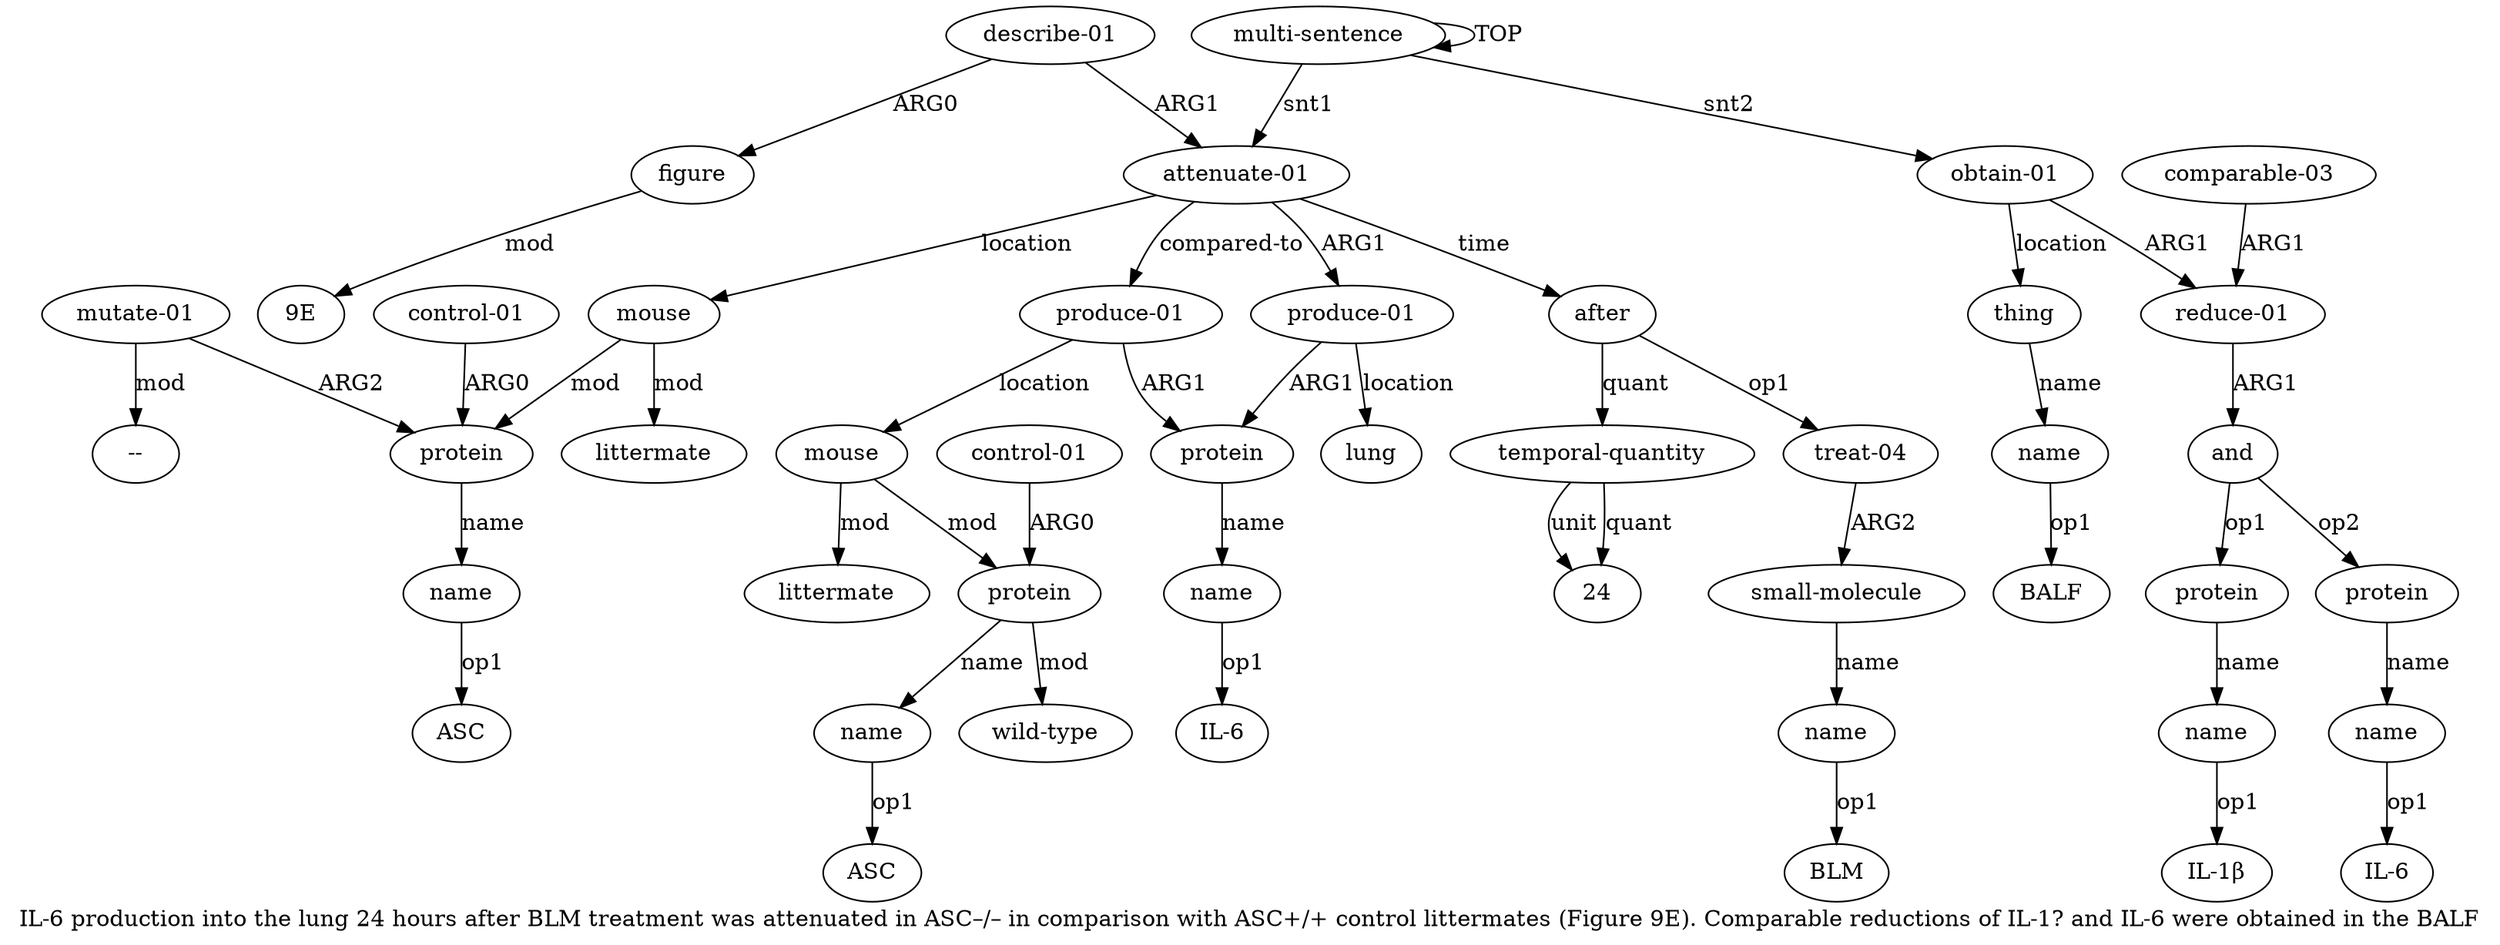 digraph  {
	graph [label="IL-6 production into the lung 24 hours after BLM treatment was attenuated in ASC–/– in comparison with ASC+/+ control littermates (\
Figure 9E). Comparable reductions of IL-1? and IL-6 were obtained in the BALF"];
	node [label="\N"];
	a20	 [color=black,
		gold_ind=20,
		gold_label=protein,
		label=protein,
		test_ind=20,
		test_label=protein];
	a21	 [color=black,
		gold_ind=21,
		gold_label=name,
		label=name,
		test_ind=21,
		test_label=name];
	a20 -> a21 [key=0,
	color=black,
	gold_label=name,
	label=name,
	test_label=name];
a22 [color=black,
	gold_ind=22,
	gold_label="wild-type",
	label="wild-type",
	test_ind=22,
	test_label="wild-type"];
a20 -> a22 [key=0,
color=black,
gold_label=mod,
label=mod,
test_label=mod];
"a21 ASC" [color=black,
gold_ind=-1,
gold_label=ASC,
label=ASC,
test_ind=-1,
test_label=ASC];
a21 -> "a21 ASC" [key=0,
color=black,
gold_label=op1,
label=op1,
test_label=op1];
a23 [color=black,
gold_ind=23,
gold_label="control-01",
label="control-01",
test_ind=23,
test_label="control-01"];
a23 -> a20 [key=0,
color=black,
gold_label=ARG0,
label=ARG0,
test_label=ARG0];
a24 [color=black,
gold_ind=24,
gold_label="describe-01",
label="describe-01",
test_ind=24,
test_label="describe-01"];
a25 [color=black,
gold_ind=25,
gold_label=figure,
label=figure,
test_ind=25,
test_label=figure];
a24 -> a25 [key=0,
color=black,
gold_label=ARG0,
label=ARG0,
test_label=ARG0];
a1 [color=black,
gold_ind=1,
gold_label="attenuate-01",
label="attenuate-01",
test_ind=1,
test_label="attenuate-01"];
a24 -> a1 [key=0,
color=black,
gold_label=ARG1,
label=ARG1,
test_label=ARG1];
"a25 9E" [color=black,
gold_ind=-1,
gold_label="9E",
label="9E",
test_ind=-1,
test_label="9E"];
a25 -> "a25 9E" [key=0,
color=black,
gold_label=mod,
label=mod,
test_label=mod];
a26 [color=black,
gold_ind=26,
gold_label="obtain-01",
label="obtain-01",
test_ind=26,
test_label="obtain-01"];
a27 [color=black,
gold_ind=27,
gold_label="reduce-01",
label="reduce-01",
test_ind=27,
test_label="reduce-01"];
a26 -> a27 [key=0,
color=black,
gold_label=ARG1,
label=ARG1,
test_label=ARG1];
a34 [color=black,
gold_ind=34,
gold_label=thing,
label=thing,
test_ind=34,
test_label=thing];
a26 -> a34 [key=0,
color=black,
gold_label=location,
label=location,
test_label=location];
a28 [color=black,
gold_ind=28,
gold_label=and,
label=and,
test_ind=28,
test_label=and];
a27 -> a28 [key=0,
color=black,
gold_label=ARG1,
label=ARG1,
test_label=ARG1];
a29 [color=black,
gold_ind=29,
gold_label=protein,
label=protein,
test_ind=29,
test_label=protein];
a28 -> a29 [key=0,
color=black,
gold_label=op1,
label=op1,
test_label=op1];
a31 [color=black,
gold_ind=31,
gold_label=protein,
label=protein,
test_ind=31,
test_label=protein];
a28 -> a31 [key=0,
color=black,
gold_label=op2,
label=op2,
test_label=op2];
a30 [color=black,
gold_ind=30,
gold_label=name,
label=name,
test_ind=30,
test_label=name];
a29 -> a30 [key=0,
color=black,
gold_label=name,
label=name,
test_label=name];
a32 [color=black,
gold_ind=32,
gold_label=name,
label=name,
test_ind=32,
test_label=name];
a31 -> a32 [key=0,
color=black,
gold_label=name,
label=name,
test_label=name];
"a30 IL-1β" [color=black,
gold_ind=-1,
gold_label="IL-1β",
label="IL-1β",
test_ind=-1,
test_label="IL-1β"];
a30 -> "a30 IL-1β" [key=0,
color=black,
gold_label=op1,
label=op1,
test_label=op1];
"a35 BALF" [color=black,
gold_ind=-1,
gold_label=BALF,
label=BALF,
test_ind=-1,
test_label=BALF];
"a14 ASC" [color=black,
gold_ind=-1,
gold_label=ASC,
label=ASC,
test_ind=-1,
test_label=ASC];
"a10 24" [color=black,
gold_ind=-1,
gold_label=24,
label=24,
test_ind=-1,
test_label=24];
a33 [color=black,
gold_ind=33,
gold_label="comparable-03",
label="comparable-03",
test_ind=33,
test_label="comparable-03"];
a33 -> a27 [key=0,
color=black,
gold_label=ARG1,
label=ARG1,
test_label=ARG1];
a35 [color=black,
gold_ind=35,
gold_label=name,
label=name,
test_ind=35,
test_label=name];
a35 -> "a35 BALF" [key=0,
color=black,
gold_label=op1,
label=op1,
test_label=op1];
a34 -> a35 [key=0,
color=black,
gold_label=name,
label=name,
test_label=name];
"a4 IL-6" [color=black,
gold_ind=-1,
gold_label="IL-6",
label="IL-6",
test_ind=-1,
test_label="IL-6"];
"a32 IL-6" [color=black,
gold_ind=-1,
gold_label="IL-6",
label="IL-6",
test_ind=-1,
test_label="IL-6"];
a32 -> "a32 IL-6" [key=0,
color=black,
gold_label=op1,
label=op1,
test_label=op1];
a15 [color=black,
gold_ind=15,
gold_label="mutate-01",
label="mutate-01",
test_ind=15,
test_label="mutate-01"];
a13 [color=black,
gold_ind=13,
gold_label=protein,
label=protein,
test_ind=13,
test_label=protein];
a15 -> a13 [key=0,
color=black,
gold_label=ARG2,
label=ARG2,
test_label=ARG2];
"a15 --" [color=black,
gold_ind=-1,
gold_label="--",
label="--",
test_ind=-1,
test_label="--"];
a15 -> "a15 --" [key=0,
color=black,
gold_label=mod,
label=mod,
test_label=mod];
a14 [color=black,
gold_ind=14,
gold_label=name,
label=name,
test_ind=14,
test_label=name];
a14 -> "a14 ASC" [key=0,
color=black,
gold_label=op1,
label=op1,
test_label=op1];
a17 [color=black,
gold_ind=17,
gold_label="produce-01",
label="produce-01",
test_ind=17,
test_label="produce-01"];
a18 [color=black,
gold_ind=18,
gold_label=mouse,
label=mouse,
test_ind=18,
test_label=mouse];
a17 -> a18 [key=0,
color=black,
gold_label=location,
label=location,
test_label=location];
a3 [color=black,
gold_ind=3,
gold_label=protein,
label=protein,
test_ind=3,
test_label=protein];
a17 -> a3 [key=0,
color=black,
gold_label=ARG1,
label=ARG1,
test_label=ARG1];
a16 [color=black,
gold_ind=16,
gold_label="control-01",
label="control-01",
test_ind=16,
test_label="control-01"];
a16 -> a13 [key=0,
color=black,
gold_label=ARG0,
label=ARG0,
test_label=ARG0];
a11 [color=black,
gold_ind=11,
gold_label=mouse,
label=mouse,
test_ind=11,
test_label=mouse];
a11 -> a13 [key=0,
color=black,
gold_label=mod,
label=mod,
test_label=mod];
a12 [color=black,
gold_ind=12,
gold_label=littermate,
label=littermate,
test_ind=12,
test_label=littermate];
a11 -> a12 [key=0,
color=black,
gold_label=mod,
label=mod,
test_label=mod];
a10 [color=black,
gold_ind=10,
gold_label="temporal-quantity",
label="temporal-quantity",
test_ind=10,
test_label="temporal-quantity"];
a10 -> "a10 24" [key=0,
color=black,
gold_label=quant,
label=quant,
test_label=quant];
a10 -> "a10 24" [key=1,
color=black,
gold_label=unit,
label=unit,
test_label=unit];
a13 -> a14 [key=0,
color=black,
gold_label=name,
label=name,
test_label=name];
a19 [color=black,
gold_ind=19,
gold_label=littermate,
label=littermate,
test_ind=19,
test_label=littermate];
a18 -> a20 [key=0,
color=black,
gold_label=mod,
label=mod,
test_label=mod];
a18 -> a19 [key=0,
color=black,
gold_label=mod,
label=mod,
test_label=mod];
a1 -> a17 [key=0,
color=black,
gold_label="compared-to",
label="compared-to",
test_label="compared-to"];
a1 -> a11 [key=0,
color=black,
gold_label=location,
label=location,
test_label=location];
a2 [color=black,
gold_ind=2,
gold_label="produce-01",
label="produce-01",
test_ind=2,
test_label="produce-01"];
a1 -> a2 [key=0,
color=black,
gold_label=ARG1,
label=ARG1,
test_label=ARG1];
a6 [color=black,
gold_ind=6,
gold_label=after,
label=after,
test_ind=6,
test_label=after];
a1 -> a6 [key=0,
color=black,
gold_label=time,
label=time,
test_label=time];
a0 [color=black,
gold_ind=0,
gold_label="multi-sentence",
label="multi-sentence",
test_ind=0,
test_label="multi-sentence"];
a0 -> a26 [key=0,
color=black,
gold_label=snt2,
label=snt2,
test_label=snt2];
a0 -> a1 [key=0,
color=black,
gold_label=snt1,
label=snt1,
test_label=snt1];
a0 -> a0 [key=0,
color=black,
gold_label=TOP,
label=TOP,
test_label=TOP];
a4 [color=black,
gold_ind=4,
gold_label=name,
label=name,
test_ind=4,
test_label=name];
a3 -> a4 [key=0,
color=black,
gold_label=name,
label=name,
test_label=name];
a2 -> a3 [key=0,
color=black,
gold_label=ARG1,
label=ARG1,
test_label=ARG1];
a5 [color=black,
gold_ind=5,
gold_label=lung,
label=lung,
test_ind=5,
test_label=lung];
a2 -> a5 [key=0,
color=black,
gold_label=location,
label=location,
test_label=location];
a4 -> "a4 IL-6" [key=0,
color=black,
gold_label=op1,
label=op1,
test_label=op1];
a7 [color=black,
gold_ind=7,
gold_label="treat-04",
label="treat-04",
test_ind=7,
test_label="treat-04"];
a8 [color=black,
gold_ind=8,
gold_label="small-molecule",
label="small-molecule",
test_ind=8,
test_label="small-molecule"];
a7 -> a8 [key=0,
color=black,
gold_label=ARG2,
label=ARG2,
test_label=ARG2];
a6 -> a10 [key=0,
color=black,
gold_label=quant,
label=quant,
test_label=quant];
a6 -> a7 [key=0,
color=black,
gold_label=op1,
label=op1,
test_label=op1];
a9 [color=black,
gold_ind=9,
gold_label=name,
label=name,
test_ind=9,
test_label=name];
"a9 BLM" [color=black,
gold_ind=-1,
gold_label=BLM,
label=BLM,
test_ind=-1,
test_label=BLM];
a9 -> "a9 BLM" [key=0,
color=black,
gold_label=op1,
label=op1,
test_label=op1];
a8 -> a9 [key=0,
color=black,
gold_label=name,
label=name,
test_label=name];
}
